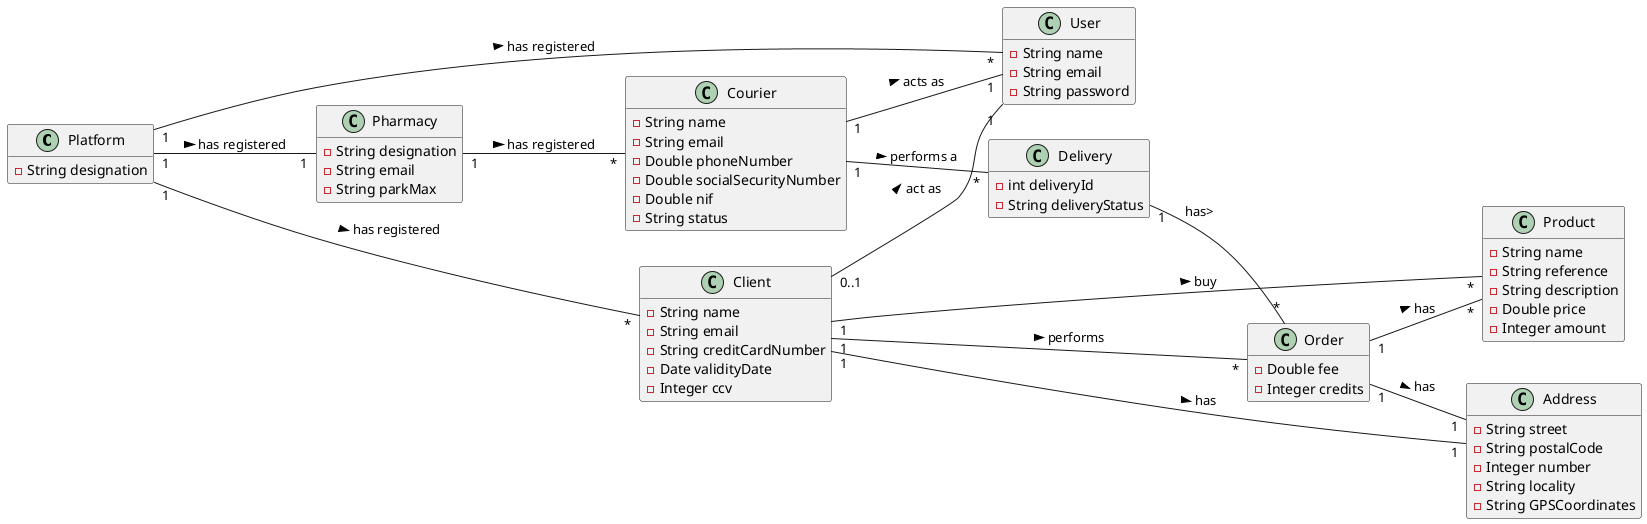 @startuml

hide methods
left to right direction

class Platform {
  -String designation
}
class Pharmacy {
  -String designation
  -String email
  -String parkMax
}

class User {
  -String name
  -String email
  -String password
}

class Delivery{
  -int deliveryId
  -String deliveryStatus

}

class Client {
  -String name
  -String email
  -String creditCardNumber
  -Date validityDate
  -Integer ccv
}

class Product {
  -String name
  -String reference
  -String description
  -Double price
  -Integer amount
}

class Address {
  -String street
  -String postalCode
  -Integer number
  -String locality
  -String GPSCoordinates
}

class Order {
  -Double fee
  -Integer credits
}

class Courier {
  -String name
  -String email
  -Double phoneNumber
  -Double socialSecurityNumber
  -Double nif
  -String status
}

Platform "1" -- "*" User : has registered >
Platform "1" -- "*" Client : has registered >
Platform "1" -- "1" Pharmacy :has registered >

Pharmacy "1" -- "*" Courier : has registered >

Courier "1" -- "*" Delivery : performs a >
Courier "1" -- "1" User : acts as >

Client "0..1" -- "1" User : act as >
Client "1" -- "*" Product : buy >
Client "1" -- "*" Order : performs >
Client "1" -- "1" Address : has >

Order "1" -- "*" Product : has >
Order "1" -- "1" Address : has >

Delivery "1"-- "*" Order : has>
@enduml
